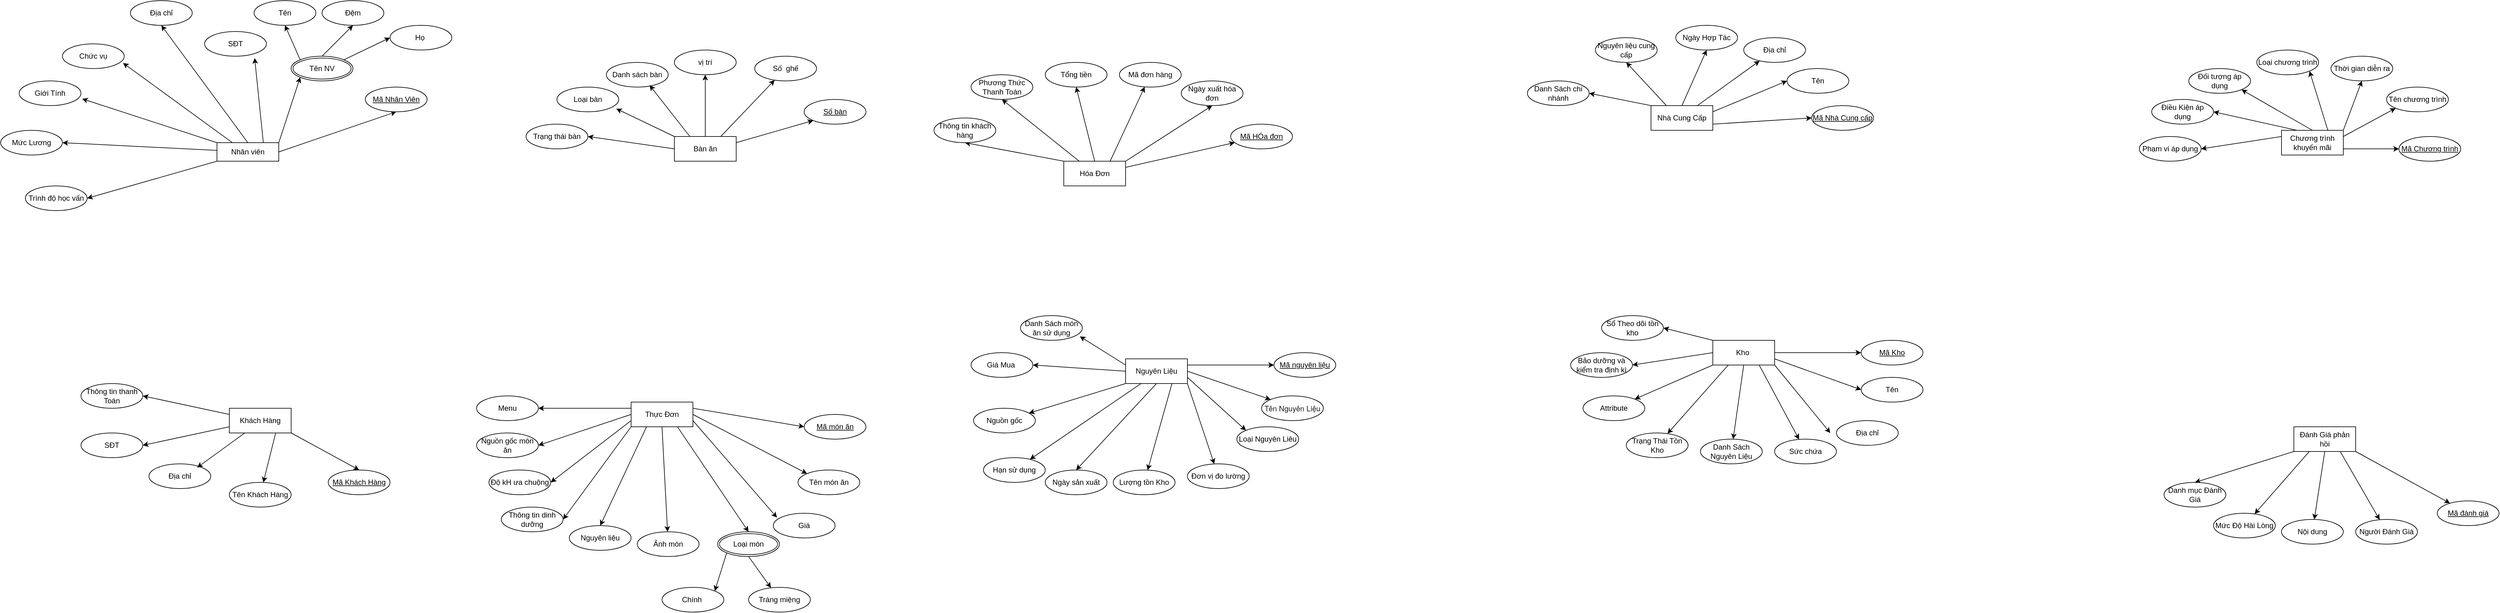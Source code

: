 <mxfile version="23.1.5" type="github">
  <diagram name="Trang-1" id="wwdbrguTM81vBOsYE6Re">
    <mxGraphModel dx="3614" dy="2646" grid="1" gridSize="10" guides="1" tooltips="1" connect="1" arrows="1" fold="1" page="1" pageScale="1" pageWidth="827" pageHeight="1169" math="0" shadow="0">
      <root>
        <mxCell id="0" />
        <mxCell id="1" parent="0" />
        <mxCell id="qrQ_JYE6UQ0V6mZCStfc-15" style="rounded=0;orthogonalLoop=1;jettySize=auto;html=1;exitX=0;exitY=1;exitDx=0;exitDy=0;entryX=1;entryY=0.5;entryDx=0;entryDy=0;" edge="1" parent="1" source="qrQ_JYE6UQ0V6mZCStfc-1" target="qrQ_JYE6UQ0V6mZCStfc-14">
          <mxGeometry relative="1" as="geometry" />
        </mxCell>
        <mxCell id="qrQ_JYE6UQ0V6mZCStfc-16" style="rounded=0;orthogonalLoop=1;jettySize=auto;html=1;entryX=1;entryY=0.5;entryDx=0;entryDy=0;" edge="1" parent="1" source="qrQ_JYE6UQ0V6mZCStfc-1" target="qrQ_JYE6UQ0V6mZCStfc-13">
          <mxGeometry relative="1" as="geometry" />
        </mxCell>
        <mxCell id="qrQ_JYE6UQ0V6mZCStfc-19" style="rounded=0;orthogonalLoop=1;jettySize=auto;html=1;exitX=0.5;exitY=0;exitDx=0;exitDy=0;entryX=0.5;entryY=1;entryDx=0;entryDy=0;" edge="1" parent="1" source="qrQ_JYE6UQ0V6mZCStfc-1" target="qrQ_JYE6UQ0V6mZCStfc-10">
          <mxGeometry relative="1" as="geometry" />
        </mxCell>
        <mxCell id="qrQ_JYE6UQ0V6mZCStfc-22" style="rounded=0;orthogonalLoop=1;jettySize=auto;html=1;exitX=1;exitY=0;exitDx=0;exitDy=0;entryX=0;entryY=1;entryDx=0;entryDy=0;" edge="1" parent="1" source="qrQ_JYE6UQ0V6mZCStfc-1" target="qrQ_JYE6UQ0V6mZCStfc-3">
          <mxGeometry relative="1" as="geometry" />
        </mxCell>
        <mxCell id="qrQ_JYE6UQ0V6mZCStfc-23" style="rounded=0;orthogonalLoop=1;jettySize=auto;html=1;exitX=1;exitY=0.5;exitDx=0;exitDy=0;entryX=0.5;entryY=1;entryDx=0;entryDy=0;" edge="1" parent="1" source="qrQ_JYE6UQ0V6mZCStfc-1" target="qrQ_JYE6UQ0V6mZCStfc-2">
          <mxGeometry relative="1" as="geometry" />
        </mxCell>
        <mxCell id="qrQ_JYE6UQ0V6mZCStfc-1" value="Nhân viên" style="whiteSpace=wrap;html=1;align=center;" vertex="1" parent="1">
          <mxGeometry x="130" y="-190" width="100" height="30" as="geometry" />
        </mxCell>
        <mxCell id="qrQ_JYE6UQ0V6mZCStfc-2" value="Mã Nhân Viên" style="ellipse;whiteSpace=wrap;html=1;align=center;fontStyle=4;" vertex="1" parent="1">
          <mxGeometry x="370" y="-280" width="100" height="40" as="geometry" />
        </mxCell>
        <mxCell id="qrQ_JYE6UQ0V6mZCStfc-24" style="rounded=0;orthogonalLoop=1;jettySize=auto;html=1;exitX=1;exitY=0;exitDx=0;exitDy=0;entryX=0;entryY=0.5;entryDx=0;entryDy=0;" edge="1" parent="1" source="qrQ_JYE6UQ0V6mZCStfc-3" target="qrQ_JYE6UQ0V6mZCStfc-6">
          <mxGeometry relative="1" as="geometry" />
        </mxCell>
        <mxCell id="qrQ_JYE6UQ0V6mZCStfc-25" style="rounded=0;orthogonalLoop=1;jettySize=auto;html=1;exitX=0.5;exitY=0;exitDx=0;exitDy=0;entryX=0.5;entryY=1;entryDx=0;entryDy=0;" edge="1" parent="1" source="qrQ_JYE6UQ0V6mZCStfc-3" target="qrQ_JYE6UQ0V6mZCStfc-7">
          <mxGeometry relative="1" as="geometry" />
        </mxCell>
        <mxCell id="qrQ_JYE6UQ0V6mZCStfc-26" style="rounded=0;orthogonalLoop=1;jettySize=auto;html=1;exitX=0;exitY=0;exitDx=0;exitDy=0;entryX=0.5;entryY=1;entryDx=0;entryDy=0;" edge="1" parent="1" source="qrQ_JYE6UQ0V6mZCStfc-3" target="qrQ_JYE6UQ0V6mZCStfc-8">
          <mxGeometry relative="1" as="geometry" />
        </mxCell>
        <mxCell id="qrQ_JYE6UQ0V6mZCStfc-3" value="Tên NV" style="ellipse;shape=doubleEllipse;margin=3;whiteSpace=wrap;html=1;align=center;" vertex="1" parent="1">
          <mxGeometry x="250" y="-330" width="100" height="40" as="geometry" />
        </mxCell>
        <mxCell id="qrQ_JYE6UQ0V6mZCStfc-6" value="Họ&amp;nbsp;" style="ellipse;whiteSpace=wrap;html=1;align=center;" vertex="1" parent="1">
          <mxGeometry x="410" y="-380" width="100" height="40" as="geometry" />
        </mxCell>
        <mxCell id="qrQ_JYE6UQ0V6mZCStfc-7" value="Đệm" style="ellipse;whiteSpace=wrap;html=1;align=center;" vertex="1" parent="1">
          <mxGeometry x="300" y="-420" width="100" height="40" as="geometry" />
        </mxCell>
        <mxCell id="qrQ_JYE6UQ0V6mZCStfc-8" value="Tên" style="ellipse;whiteSpace=wrap;html=1;align=center;" vertex="1" parent="1">
          <mxGeometry x="190" y="-420" width="100" height="40" as="geometry" />
        </mxCell>
        <mxCell id="qrQ_JYE6UQ0V6mZCStfc-9" value="SĐT" style="ellipse;whiteSpace=wrap;html=1;align=center;" vertex="1" parent="1">
          <mxGeometry x="110" y="-370" width="100" height="40" as="geometry" />
        </mxCell>
        <mxCell id="qrQ_JYE6UQ0V6mZCStfc-10" value="Địa chỉ" style="ellipse;whiteSpace=wrap;html=1;align=center;" vertex="1" parent="1">
          <mxGeometry x="-10" y="-420" width="100" height="40" as="geometry" />
        </mxCell>
        <mxCell id="qrQ_JYE6UQ0V6mZCStfc-11" value="Chức vụ" style="ellipse;whiteSpace=wrap;html=1;align=center;" vertex="1" parent="1">
          <mxGeometry x="-120" y="-350" width="100" height="40" as="geometry" />
        </mxCell>
        <mxCell id="qrQ_JYE6UQ0V6mZCStfc-12" value="Giới Tính" style="ellipse;whiteSpace=wrap;html=1;align=center;" vertex="1" parent="1">
          <mxGeometry x="-190" y="-290" width="100" height="40" as="geometry" />
        </mxCell>
        <mxCell id="qrQ_JYE6UQ0V6mZCStfc-13" value="Mức Lương" style="ellipse;whiteSpace=wrap;html=1;align=center;" vertex="1" parent="1">
          <mxGeometry x="-220" y="-210" width="100" height="40" as="geometry" />
        </mxCell>
        <mxCell id="qrQ_JYE6UQ0V6mZCStfc-14" value="Trình độ học vấn" style="ellipse;whiteSpace=wrap;html=1;align=center;" vertex="1" parent="1">
          <mxGeometry x="-180" y="-120" width="100" height="40" as="geometry" />
        </mxCell>
        <mxCell id="qrQ_JYE6UQ0V6mZCStfc-17" style="rounded=0;orthogonalLoop=1;jettySize=auto;html=1;exitX=0;exitY=0;exitDx=0;exitDy=0;entryX=1.02;entryY=0.725;entryDx=0;entryDy=0;entryPerimeter=0;" edge="1" parent="1" source="qrQ_JYE6UQ0V6mZCStfc-1" target="qrQ_JYE6UQ0V6mZCStfc-12">
          <mxGeometry relative="1" as="geometry" />
        </mxCell>
        <mxCell id="qrQ_JYE6UQ0V6mZCStfc-18" style="rounded=0;orthogonalLoop=1;jettySize=auto;html=1;exitX=0.25;exitY=0;exitDx=0;exitDy=0;entryX=0.98;entryY=0.775;entryDx=0;entryDy=0;entryPerimeter=0;" edge="1" parent="1" source="qrQ_JYE6UQ0V6mZCStfc-1" target="qrQ_JYE6UQ0V6mZCStfc-11">
          <mxGeometry relative="1" as="geometry" />
        </mxCell>
        <mxCell id="qrQ_JYE6UQ0V6mZCStfc-20" style="rounded=0;orthogonalLoop=1;jettySize=auto;html=1;exitX=0.75;exitY=0;exitDx=0;exitDy=0;entryX=0.81;entryY=1.075;entryDx=0;entryDy=0;entryPerimeter=0;" edge="1" parent="1" source="qrQ_JYE6UQ0V6mZCStfc-1" target="qrQ_JYE6UQ0V6mZCStfc-9">
          <mxGeometry relative="1" as="geometry" />
        </mxCell>
        <mxCell id="qrQ_JYE6UQ0V6mZCStfc-34" style="rounded=0;orthogonalLoop=1;jettySize=auto;html=1;exitX=1;exitY=1;exitDx=0;exitDy=0;entryX=0.5;entryY=0;entryDx=0;entryDy=0;" edge="1" parent="1" source="qrQ_JYE6UQ0V6mZCStfc-27" target="qrQ_JYE6UQ0V6mZCStfc-28">
          <mxGeometry relative="1" as="geometry" />
        </mxCell>
        <mxCell id="qrQ_JYE6UQ0V6mZCStfc-35" style="rounded=0;orthogonalLoop=1;jettySize=auto;html=1;exitX=0.75;exitY=1;exitDx=0;exitDy=0;" edge="1" parent="1" source="qrQ_JYE6UQ0V6mZCStfc-27" target="qrQ_JYE6UQ0V6mZCStfc-29">
          <mxGeometry relative="1" as="geometry" />
        </mxCell>
        <mxCell id="qrQ_JYE6UQ0V6mZCStfc-37" style="rounded=0;orthogonalLoop=1;jettySize=auto;html=1;exitX=0;exitY=0.75;exitDx=0;exitDy=0;entryX=1;entryY=0.5;entryDx=0;entryDy=0;" edge="1" parent="1" source="qrQ_JYE6UQ0V6mZCStfc-27" target="qrQ_JYE6UQ0V6mZCStfc-32">
          <mxGeometry relative="1" as="geometry" />
        </mxCell>
        <mxCell id="qrQ_JYE6UQ0V6mZCStfc-38" style="rounded=0;orthogonalLoop=1;jettySize=auto;html=1;exitX=0;exitY=0.25;exitDx=0;exitDy=0;entryX=1;entryY=0.5;entryDx=0;entryDy=0;" edge="1" parent="1" source="qrQ_JYE6UQ0V6mZCStfc-27" target="qrQ_JYE6UQ0V6mZCStfc-33">
          <mxGeometry relative="1" as="geometry" />
        </mxCell>
        <mxCell id="qrQ_JYE6UQ0V6mZCStfc-27" value="Khách Hàng" style="whiteSpace=wrap;html=1;align=center;" vertex="1" parent="1">
          <mxGeometry x="150" y="240" width="100" height="40" as="geometry" />
        </mxCell>
        <mxCell id="qrQ_JYE6UQ0V6mZCStfc-28" value="Mã Khách Hàng" style="ellipse;whiteSpace=wrap;html=1;align=center;fontStyle=4;" vertex="1" parent="1">
          <mxGeometry x="310" y="340" width="100" height="40" as="geometry" />
        </mxCell>
        <mxCell id="qrQ_JYE6UQ0V6mZCStfc-29" value="Tên Khách Hàng" style="ellipse;whiteSpace=wrap;html=1;align=center;" vertex="1" parent="1">
          <mxGeometry x="150" y="360" width="100" height="40" as="geometry" />
        </mxCell>
        <mxCell id="qrQ_JYE6UQ0V6mZCStfc-30" value="Địa chỉ" style="ellipse;whiteSpace=wrap;html=1;align=center;" vertex="1" parent="1">
          <mxGeometry x="20" y="330" width="100" height="40" as="geometry" />
        </mxCell>
        <mxCell id="qrQ_JYE6UQ0V6mZCStfc-32" value="SĐT" style="ellipse;whiteSpace=wrap;html=1;align=center;" vertex="1" parent="1">
          <mxGeometry x="-90" y="280" width="100" height="40" as="geometry" />
        </mxCell>
        <mxCell id="qrQ_JYE6UQ0V6mZCStfc-33" value="Thông tin thanh Toán" style="ellipse;whiteSpace=wrap;html=1;align=center;" vertex="1" parent="1">
          <mxGeometry x="-90" y="200" width="100" height="40" as="geometry" />
        </mxCell>
        <mxCell id="qrQ_JYE6UQ0V6mZCStfc-36" style="rounded=0;orthogonalLoop=1;jettySize=auto;html=1;exitX=0.25;exitY=1;exitDx=0;exitDy=0;entryX=0.78;entryY=0.15;entryDx=0;entryDy=0;entryPerimeter=0;" edge="1" parent="1" source="qrQ_JYE6UQ0V6mZCStfc-27" target="qrQ_JYE6UQ0V6mZCStfc-30">
          <mxGeometry relative="1" as="geometry" />
        </mxCell>
        <mxCell id="qrQ_JYE6UQ0V6mZCStfc-57" style="rounded=0;orthogonalLoop=1;jettySize=auto;html=1;exitX=1;exitY=0.25;exitDx=0;exitDy=0;entryX=0;entryY=0.5;entryDx=0;entryDy=0;" edge="1" parent="1" source="qrQ_JYE6UQ0V6mZCStfc-39" target="qrQ_JYE6UQ0V6mZCStfc-40">
          <mxGeometry relative="1" as="geometry" />
        </mxCell>
        <mxCell id="qrQ_JYE6UQ0V6mZCStfc-58" style="rounded=0;orthogonalLoop=1;jettySize=auto;html=1;exitX=1;exitY=0.5;exitDx=0;exitDy=0;entryX=0;entryY=0;entryDx=0;entryDy=0;" edge="1" parent="1" source="qrQ_JYE6UQ0V6mZCStfc-39" target="qrQ_JYE6UQ0V6mZCStfc-43">
          <mxGeometry relative="1" as="geometry" />
        </mxCell>
        <mxCell id="qrQ_JYE6UQ0V6mZCStfc-60" style="rounded=0;orthogonalLoop=1;jettySize=auto;html=1;exitX=0.75;exitY=1;exitDx=0;exitDy=0;entryX=0.5;entryY=0;entryDx=0;entryDy=0;" edge="1" parent="1" source="qrQ_JYE6UQ0V6mZCStfc-39" target="qrQ_JYE6UQ0V6mZCStfc-45">
          <mxGeometry relative="1" as="geometry" />
        </mxCell>
        <mxCell id="qrQ_JYE6UQ0V6mZCStfc-61" style="rounded=0;orthogonalLoop=1;jettySize=auto;html=1;exitX=0.5;exitY=1;exitDx=0;exitDy=0;" edge="1" parent="1" source="qrQ_JYE6UQ0V6mZCStfc-39" target="qrQ_JYE6UQ0V6mZCStfc-48">
          <mxGeometry relative="1" as="geometry" />
        </mxCell>
        <mxCell id="qrQ_JYE6UQ0V6mZCStfc-62" style="rounded=0;orthogonalLoop=1;jettySize=auto;html=1;exitX=0.25;exitY=1;exitDx=0;exitDy=0;entryX=0.5;entryY=0;entryDx=0;entryDy=0;" edge="1" parent="1" source="qrQ_JYE6UQ0V6mZCStfc-39" target="qrQ_JYE6UQ0V6mZCStfc-49">
          <mxGeometry relative="1" as="geometry" />
        </mxCell>
        <mxCell id="qrQ_JYE6UQ0V6mZCStfc-63" style="rounded=0;orthogonalLoop=1;jettySize=auto;html=1;exitX=0;exitY=1;exitDx=0;exitDy=0;entryX=1;entryY=0.5;entryDx=0;entryDy=0;" edge="1" parent="1" source="qrQ_JYE6UQ0V6mZCStfc-39" target="qrQ_JYE6UQ0V6mZCStfc-50">
          <mxGeometry relative="1" as="geometry" />
        </mxCell>
        <mxCell id="qrQ_JYE6UQ0V6mZCStfc-64" style="rounded=0;orthogonalLoop=1;jettySize=auto;html=1;exitX=0;exitY=0.75;exitDx=0;exitDy=0;entryX=1;entryY=0.5;entryDx=0;entryDy=0;" edge="1" parent="1" source="qrQ_JYE6UQ0V6mZCStfc-39" target="qrQ_JYE6UQ0V6mZCStfc-51">
          <mxGeometry relative="1" as="geometry" />
        </mxCell>
        <mxCell id="qrQ_JYE6UQ0V6mZCStfc-65" style="rounded=0;orthogonalLoop=1;jettySize=auto;html=1;entryX=1;entryY=0.5;entryDx=0;entryDy=0;exitX=0;exitY=0.5;exitDx=0;exitDy=0;" edge="1" parent="1" source="qrQ_JYE6UQ0V6mZCStfc-39" target="qrQ_JYE6UQ0V6mZCStfc-52">
          <mxGeometry relative="1" as="geometry">
            <mxPoint x="700" y="240" as="sourcePoint" />
          </mxGeometry>
        </mxCell>
        <mxCell id="qrQ_JYE6UQ0V6mZCStfc-66" style="rounded=0;orthogonalLoop=1;jettySize=auto;html=1;exitX=0;exitY=0.25;exitDx=0;exitDy=0;entryX=1;entryY=0.5;entryDx=0;entryDy=0;" edge="1" parent="1" source="qrQ_JYE6UQ0V6mZCStfc-39" target="qrQ_JYE6UQ0V6mZCStfc-53">
          <mxGeometry relative="1" as="geometry" />
        </mxCell>
        <mxCell id="qrQ_JYE6UQ0V6mZCStfc-39" value="Thực Đơn" style="whiteSpace=wrap;html=1;align=center;" vertex="1" parent="1">
          <mxGeometry x="800" y="230" width="100" height="40" as="geometry" />
        </mxCell>
        <mxCell id="qrQ_JYE6UQ0V6mZCStfc-40" value="Mã món ăn" style="ellipse;whiteSpace=wrap;html=1;align=center;fontStyle=4;" vertex="1" parent="1">
          <mxGeometry x="1080" y="250" width="100" height="40" as="geometry" />
        </mxCell>
        <mxCell id="qrQ_JYE6UQ0V6mZCStfc-42" value="Giá" style="ellipse;whiteSpace=wrap;html=1;align=center;" vertex="1" parent="1">
          <mxGeometry x="1030" y="410" width="100" height="40" as="geometry" />
        </mxCell>
        <mxCell id="qrQ_JYE6UQ0V6mZCStfc-43" value="Tên món ăn" style="ellipse;whiteSpace=wrap;html=1;align=center;" vertex="1" parent="1">
          <mxGeometry x="1070" y="340" width="100" height="40" as="geometry" />
        </mxCell>
        <mxCell id="qrQ_JYE6UQ0V6mZCStfc-54" style="rounded=0;orthogonalLoop=1;jettySize=auto;html=1;exitX=0.5;exitY=1;exitDx=0;exitDy=0;" edge="1" parent="1" source="qrQ_JYE6UQ0V6mZCStfc-45" target="qrQ_JYE6UQ0V6mZCStfc-47">
          <mxGeometry relative="1" as="geometry" />
        </mxCell>
        <mxCell id="qrQ_JYE6UQ0V6mZCStfc-55" style="rounded=0;orthogonalLoop=1;jettySize=auto;html=1;exitX=0;exitY=1;exitDx=0;exitDy=0;entryX=1;entryY=0;entryDx=0;entryDy=0;" edge="1" parent="1" source="qrQ_JYE6UQ0V6mZCStfc-45" target="qrQ_JYE6UQ0V6mZCStfc-46">
          <mxGeometry relative="1" as="geometry" />
        </mxCell>
        <mxCell id="qrQ_JYE6UQ0V6mZCStfc-45" value="Loại món" style="ellipse;shape=doubleEllipse;margin=3;whiteSpace=wrap;html=1;align=center;" vertex="1" parent="1">
          <mxGeometry x="940" y="440" width="100" height="40" as="geometry" />
        </mxCell>
        <mxCell id="qrQ_JYE6UQ0V6mZCStfc-46" value="Chính&amp;nbsp;" style="ellipse;whiteSpace=wrap;html=1;align=center;" vertex="1" parent="1">
          <mxGeometry x="850" y="530" width="100" height="40" as="geometry" />
        </mxCell>
        <mxCell id="qrQ_JYE6UQ0V6mZCStfc-47" value="Tráng miệng" style="ellipse;whiteSpace=wrap;html=1;align=center;" vertex="1" parent="1">
          <mxGeometry x="990" y="530" width="100" height="40" as="geometry" />
        </mxCell>
        <mxCell id="qrQ_JYE6UQ0V6mZCStfc-48" value="Ảnh món" style="ellipse;whiteSpace=wrap;html=1;align=center;" vertex="1" parent="1">
          <mxGeometry x="810" y="440" width="100" height="40" as="geometry" />
        </mxCell>
        <mxCell id="qrQ_JYE6UQ0V6mZCStfc-49" value="Nguyên liệu" style="ellipse;whiteSpace=wrap;html=1;align=center;" vertex="1" parent="1">
          <mxGeometry x="700" y="430" width="100" height="40" as="geometry" />
        </mxCell>
        <mxCell id="qrQ_JYE6UQ0V6mZCStfc-50" value="Thông tin dinh dưỡng" style="ellipse;whiteSpace=wrap;html=1;align=center;" vertex="1" parent="1">
          <mxGeometry x="590" y="400" width="100" height="40" as="geometry" />
        </mxCell>
        <mxCell id="qrQ_JYE6UQ0V6mZCStfc-51" value="Độ kH ưa chuộng" style="ellipse;whiteSpace=wrap;html=1;align=center;" vertex="1" parent="1">
          <mxGeometry x="570" y="340" width="100" height="40" as="geometry" />
        </mxCell>
        <mxCell id="qrQ_JYE6UQ0V6mZCStfc-52" value="Nguồn gốc món ăn" style="ellipse;whiteSpace=wrap;html=1;align=center;" vertex="1" parent="1">
          <mxGeometry x="550" y="280" width="100" height="40" as="geometry" />
        </mxCell>
        <mxCell id="qrQ_JYE6UQ0V6mZCStfc-53" value="Menu" style="ellipse;whiteSpace=wrap;html=1;align=center;" vertex="1" parent="1">
          <mxGeometry x="550" y="220" width="100" height="40" as="geometry" />
        </mxCell>
        <mxCell id="qrQ_JYE6UQ0V6mZCStfc-59" style="rounded=0;orthogonalLoop=1;jettySize=auto;html=1;entryX=0.06;entryY=0.175;entryDx=0;entryDy=0;entryPerimeter=0;" edge="1" parent="1" target="qrQ_JYE6UQ0V6mZCStfc-42">
          <mxGeometry relative="1" as="geometry">
            <mxPoint x="900" y="260" as="sourcePoint" />
          </mxGeometry>
        </mxCell>
        <mxCell id="qrQ_JYE6UQ0V6mZCStfc-74" style="rounded=0;orthogonalLoop=1;jettySize=auto;html=1;exitX=1;exitY=0.25;exitDx=0;exitDy=0;entryX=0;entryY=1;entryDx=0;entryDy=0;" edge="1" parent="1" source="qrQ_JYE6UQ0V6mZCStfc-67" target="qrQ_JYE6UQ0V6mZCStfc-68">
          <mxGeometry relative="1" as="geometry" />
        </mxCell>
        <mxCell id="qrQ_JYE6UQ0V6mZCStfc-75" style="rounded=0;orthogonalLoop=1;jettySize=auto;html=1;exitX=0.75;exitY=0;exitDx=0;exitDy=0;" edge="1" parent="1" source="qrQ_JYE6UQ0V6mZCStfc-67" target="qrQ_JYE6UQ0V6mZCStfc-69">
          <mxGeometry relative="1" as="geometry" />
        </mxCell>
        <mxCell id="qrQ_JYE6UQ0V6mZCStfc-76" style="rounded=0;orthogonalLoop=1;jettySize=auto;html=1;exitX=0.5;exitY=0;exitDx=0;exitDy=0;entryX=0.5;entryY=1;entryDx=0;entryDy=0;" edge="1" parent="1" source="qrQ_JYE6UQ0V6mZCStfc-67" target="qrQ_JYE6UQ0V6mZCStfc-70">
          <mxGeometry relative="1" as="geometry" />
        </mxCell>
        <mxCell id="qrQ_JYE6UQ0V6mZCStfc-79" style="rounded=0;orthogonalLoop=1;jettySize=auto;html=1;exitX=0;exitY=0.5;exitDx=0;exitDy=0;entryX=1;entryY=0.5;entryDx=0;entryDy=0;" edge="1" parent="1" source="qrQ_JYE6UQ0V6mZCStfc-67" target="qrQ_JYE6UQ0V6mZCStfc-73">
          <mxGeometry relative="1" as="geometry" />
        </mxCell>
        <mxCell id="qrQ_JYE6UQ0V6mZCStfc-67" value="Bàn ăn" style="whiteSpace=wrap;html=1;align=center;" vertex="1" parent="1">
          <mxGeometry x="870" y="-200" width="100" height="40" as="geometry" />
        </mxCell>
        <mxCell id="qrQ_JYE6UQ0V6mZCStfc-68" value="Số bàn" style="ellipse;whiteSpace=wrap;html=1;align=center;fontStyle=4;" vertex="1" parent="1">
          <mxGeometry x="1080" y="-260" width="100" height="40" as="geometry" />
        </mxCell>
        <mxCell id="qrQ_JYE6UQ0V6mZCStfc-69" value="Số&amp;nbsp; ghế" style="ellipse;whiteSpace=wrap;html=1;align=center;" vertex="1" parent="1">
          <mxGeometry x="1000" y="-330" width="100" height="40" as="geometry" />
        </mxCell>
        <mxCell id="qrQ_JYE6UQ0V6mZCStfc-70" value="vị trí" style="ellipse;whiteSpace=wrap;html=1;align=center;" vertex="1" parent="1">
          <mxGeometry x="870" y="-340" width="100" height="40" as="geometry" />
        </mxCell>
        <mxCell id="qrQ_JYE6UQ0V6mZCStfc-71" value="Danh sách bàn" style="ellipse;whiteSpace=wrap;html=1;align=center;" vertex="1" parent="1">
          <mxGeometry x="760" y="-320" width="100" height="40" as="geometry" />
        </mxCell>
        <mxCell id="qrQ_JYE6UQ0V6mZCStfc-72" value="Loại bàn" style="ellipse;whiteSpace=wrap;html=1;align=center;" vertex="1" parent="1">
          <mxGeometry x="680" y="-280" width="100" height="40" as="geometry" />
        </mxCell>
        <mxCell id="qrQ_JYE6UQ0V6mZCStfc-73" value="Trạng thái bàn" style="ellipse;whiteSpace=wrap;html=1;align=center;" vertex="1" parent="1">
          <mxGeometry x="630" y="-220" width="100" height="40" as="geometry" />
        </mxCell>
        <mxCell id="qrQ_JYE6UQ0V6mZCStfc-77" style="rounded=0;orthogonalLoop=1;jettySize=auto;html=1;exitX=0.25;exitY=0;exitDx=0;exitDy=0;entryX=0.7;entryY=0.925;entryDx=0;entryDy=0;entryPerimeter=0;" edge="1" parent="1" source="qrQ_JYE6UQ0V6mZCStfc-67" target="qrQ_JYE6UQ0V6mZCStfc-71">
          <mxGeometry relative="1" as="geometry" />
        </mxCell>
        <mxCell id="qrQ_JYE6UQ0V6mZCStfc-78" style="rounded=0;orthogonalLoop=1;jettySize=auto;html=1;exitX=0;exitY=0;exitDx=0;exitDy=0;entryX=0.96;entryY=0.875;entryDx=0;entryDy=0;entryPerimeter=0;" edge="1" parent="1" source="qrQ_JYE6UQ0V6mZCStfc-67" target="qrQ_JYE6UQ0V6mZCStfc-72">
          <mxGeometry relative="1" as="geometry" />
        </mxCell>
        <mxCell id="qrQ_JYE6UQ0V6mZCStfc-87" style="rounded=0;orthogonalLoop=1;jettySize=auto;html=1;exitX=1;exitY=0.25;exitDx=0;exitDy=0;" edge="1" parent="1" source="qrQ_JYE6UQ0V6mZCStfc-80" target="qrQ_JYE6UQ0V6mZCStfc-81">
          <mxGeometry relative="1" as="geometry" />
        </mxCell>
        <mxCell id="qrQ_JYE6UQ0V6mZCStfc-88" style="rounded=0;orthogonalLoop=1;jettySize=auto;html=1;exitX=1;exitY=0;exitDx=0;exitDy=0;entryX=0.5;entryY=1;entryDx=0;entryDy=0;" edge="1" parent="1" source="qrQ_JYE6UQ0V6mZCStfc-80" target="qrQ_JYE6UQ0V6mZCStfc-82">
          <mxGeometry relative="1" as="geometry" />
        </mxCell>
        <mxCell id="qrQ_JYE6UQ0V6mZCStfc-89" style="rounded=0;orthogonalLoop=1;jettySize=auto;html=1;exitX=0.75;exitY=0;exitDx=0;exitDy=0;" edge="1" parent="1" source="qrQ_JYE6UQ0V6mZCStfc-80" target="qrQ_JYE6UQ0V6mZCStfc-83">
          <mxGeometry relative="1" as="geometry" />
        </mxCell>
        <mxCell id="qrQ_JYE6UQ0V6mZCStfc-90" style="rounded=0;orthogonalLoop=1;jettySize=auto;html=1;exitX=0.5;exitY=0;exitDx=0;exitDy=0;entryX=0.5;entryY=1;entryDx=0;entryDy=0;" edge="1" parent="1" source="qrQ_JYE6UQ0V6mZCStfc-80" target="qrQ_JYE6UQ0V6mZCStfc-84">
          <mxGeometry relative="1" as="geometry" />
        </mxCell>
        <mxCell id="qrQ_JYE6UQ0V6mZCStfc-91" style="rounded=0;orthogonalLoop=1;jettySize=auto;html=1;exitX=0.25;exitY=0;exitDx=0;exitDy=0;entryX=0.5;entryY=1;entryDx=0;entryDy=0;" edge="1" parent="1" source="qrQ_JYE6UQ0V6mZCStfc-80" target="qrQ_JYE6UQ0V6mZCStfc-85">
          <mxGeometry relative="1" as="geometry" />
        </mxCell>
        <mxCell id="qrQ_JYE6UQ0V6mZCStfc-92" style="rounded=0;orthogonalLoop=1;jettySize=auto;html=1;exitX=0;exitY=0;exitDx=0;exitDy=0;entryX=0.5;entryY=1;entryDx=0;entryDy=0;" edge="1" parent="1" source="qrQ_JYE6UQ0V6mZCStfc-80" target="qrQ_JYE6UQ0V6mZCStfc-86">
          <mxGeometry relative="1" as="geometry" />
        </mxCell>
        <mxCell id="qrQ_JYE6UQ0V6mZCStfc-80" value="Hóa Đơn" style="whiteSpace=wrap;html=1;align=center;" vertex="1" parent="1">
          <mxGeometry x="1500" y="-160" width="100" height="40" as="geometry" />
        </mxCell>
        <mxCell id="qrQ_JYE6UQ0V6mZCStfc-81" value="Mã HÓa đơn" style="ellipse;whiteSpace=wrap;html=1;align=center;fontStyle=4;" vertex="1" parent="1">
          <mxGeometry x="1770" y="-220" width="100" height="40" as="geometry" />
        </mxCell>
        <mxCell id="qrQ_JYE6UQ0V6mZCStfc-82" value="Ngày xuất hóa đơn" style="ellipse;whiteSpace=wrap;html=1;align=center;" vertex="1" parent="1">
          <mxGeometry x="1690" y="-290" width="100" height="40" as="geometry" />
        </mxCell>
        <mxCell id="qrQ_JYE6UQ0V6mZCStfc-83" value="Mã đơn hàng" style="ellipse;whiteSpace=wrap;html=1;align=center;" vertex="1" parent="1">
          <mxGeometry x="1590" y="-320" width="100" height="40" as="geometry" />
        </mxCell>
        <mxCell id="qrQ_JYE6UQ0V6mZCStfc-84" value="Tổng tiền" style="ellipse;whiteSpace=wrap;html=1;align=center;" vertex="1" parent="1">
          <mxGeometry x="1470" y="-320" width="100" height="40" as="geometry" />
        </mxCell>
        <mxCell id="qrQ_JYE6UQ0V6mZCStfc-85" value="Phương Thức Thanh Toán" style="ellipse;whiteSpace=wrap;html=1;align=center;" vertex="1" parent="1">
          <mxGeometry x="1350" y="-300" width="100" height="40" as="geometry" />
        </mxCell>
        <mxCell id="qrQ_JYE6UQ0V6mZCStfc-86" value="Thông tin khách hàng" style="ellipse;whiteSpace=wrap;html=1;align=center;" vertex="1" parent="1">
          <mxGeometry x="1290" y="-230" width="100" height="40" as="geometry" />
        </mxCell>
        <mxCell id="qrQ_JYE6UQ0V6mZCStfc-163" style="rounded=0;orthogonalLoop=1;jettySize=auto;html=1;exitX=1;exitY=0.25;exitDx=0;exitDy=0;entryX=0;entryY=0.5;entryDx=0;entryDy=0;" edge="1" parent="1" source="qrQ_JYE6UQ0V6mZCStfc-93" target="qrQ_JYE6UQ0V6mZCStfc-94">
          <mxGeometry relative="1" as="geometry" />
        </mxCell>
        <mxCell id="qrQ_JYE6UQ0V6mZCStfc-164" style="rounded=0;orthogonalLoop=1;jettySize=auto;html=1;exitX=1;exitY=0.5;exitDx=0;exitDy=0;entryX=0;entryY=0;entryDx=0;entryDy=0;" edge="1" parent="1" source="qrQ_JYE6UQ0V6mZCStfc-93" target="qrQ_JYE6UQ0V6mZCStfc-95">
          <mxGeometry relative="1" as="geometry" />
        </mxCell>
        <mxCell id="qrQ_JYE6UQ0V6mZCStfc-165" style="rounded=0;orthogonalLoop=1;jettySize=auto;html=1;exitX=1;exitY=0.75;exitDx=0;exitDy=0;entryX=0;entryY=0;entryDx=0;entryDy=0;" edge="1" parent="1" source="qrQ_JYE6UQ0V6mZCStfc-93" target="qrQ_JYE6UQ0V6mZCStfc-96">
          <mxGeometry relative="1" as="geometry" />
        </mxCell>
        <mxCell id="qrQ_JYE6UQ0V6mZCStfc-166" style="rounded=0;orthogonalLoop=1;jettySize=auto;html=1;exitX=1;exitY=1;exitDx=0;exitDy=0;" edge="1" parent="1" source="qrQ_JYE6UQ0V6mZCStfc-93" target="qrQ_JYE6UQ0V6mZCStfc-97">
          <mxGeometry relative="1" as="geometry" />
        </mxCell>
        <mxCell id="qrQ_JYE6UQ0V6mZCStfc-167" style="rounded=0;orthogonalLoop=1;jettySize=auto;html=1;exitX=0.75;exitY=1;exitDx=0;exitDy=0;" edge="1" parent="1" source="qrQ_JYE6UQ0V6mZCStfc-93" target="qrQ_JYE6UQ0V6mZCStfc-98">
          <mxGeometry relative="1" as="geometry" />
        </mxCell>
        <mxCell id="qrQ_JYE6UQ0V6mZCStfc-168" style="rounded=0;orthogonalLoop=1;jettySize=auto;html=1;exitX=0.5;exitY=1;exitDx=0;exitDy=0;entryX=0.5;entryY=0;entryDx=0;entryDy=0;" edge="1" parent="1" source="qrQ_JYE6UQ0V6mZCStfc-93" target="qrQ_JYE6UQ0V6mZCStfc-99">
          <mxGeometry relative="1" as="geometry" />
        </mxCell>
        <mxCell id="qrQ_JYE6UQ0V6mZCStfc-169" style="rounded=0;orthogonalLoop=1;jettySize=auto;html=1;exitX=0.25;exitY=1;exitDx=0;exitDy=0;" edge="1" parent="1" source="qrQ_JYE6UQ0V6mZCStfc-93" target="qrQ_JYE6UQ0V6mZCStfc-100">
          <mxGeometry relative="1" as="geometry" />
        </mxCell>
        <mxCell id="qrQ_JYE6UQ0V6mZCStfc-170" style="rounded=0;orthogonalLoop=1;jettySize=auto;html=1;exitX=0;exitY=1;exitDx=0;exitDy=0;" edge="1" parent="1" source="qrQ_JYE6UQ0V6mZCStfc-93" target="qrQ_JYE6UQ0V6mZCStfc-101">
          <mxGeometry relative="1" as="geometry" />
        </mxCell>
        <mxCell id="qrQ_JYE6UQ0V6mZCStfc-171" style="rounded=0;orthogonalLoop=1;jettySize=auto;html=1;exitX=0;exitY=0.5;exitDx=0;exitDy=0;entryX=1;entryY=0.5;entryDx=0;entryDy=0;" edge="1" parent="1" source="qrQ_JYE6UQ0V6mZCStfc-93" target="qrQ_JYE6UQ0V6mZCStfc-102">
          <mxGeometry relative="1" as="geometry" />
        </mxCell>
        <mxCell id="qrQ_JYE6UQ0V6mZCStfc-93" value="Nguyên Liệu" style="whiteSpace=wrap;html=1;align=center;" vertex="1" parent="1">
          <mxGeometry x="1600" y="160" width="100" height="40" as="geometry" />
        </mxCell>
        <mxCell id="qrQ_JYE6UQ0V6mZCStfc-94" value="Mã nguyên liệu" style="ellipse;whiteSpace=wrap;html=1;align=center;fontStyle=4;" vertex="1" parent="1">
          <mxGeometry x="1840" y="150" width="100" height="40" as="geometry" />
        </mxCell>
        <mxCell id="qrQ_JYE6UQ0V6mZCStfc-95" value="&lt;div style=&quot;text-align: left;&quot;&gt;&lt;font style=&quot;font-size: 12px;&quot; face=&quot;Google Sans, Helvetica Neue, sans-serif&quot; color=&quot;#1f1f1f&quot;&gt;Tên Nguyên Liệu&lt;/font&gt;&lt;/div&gt;" style="ellipse;whiteSpace=wrap;html=1;align=center;" vertex="1" parent="1">
          <mxGeometry x="1820" y="220" width="100" height="40" as="geometry" />
        </mxCell>
        <mxCell id="qrQ_JYE6UQ0V6mZCStfc-96" value="Loại Nguyên Liêu" style="ellipse;whiteSpace=wrap;html=1;align=center;" vertex="1" parent="1">
          <mxGeometry x="1780" y="270" width="100" height="40" as="geometry" />
        </mxCell>
        <mxCell id="qrQ_JYE6UQ0V6mZCStfc-97" value="Đơn vị đo lường" style="ellipse;whiteSpace=wrap;html=1;align=center;" vertex="1" parent="1">
          <mxGeometry x="1700" y="330" width="100" height="40" as="geometry" />
        </mxCell>
        <mxCell id="qrQ_JYE6UQ0V6mZCStfc-98" value="Lượng tồn Kho" style="ellipse;whiteSpace=wrap;html=1;align=center;" vertex="1" parent="1">
          <mxGeometry x="1580" y="340" width="100" height="40" as="geometry" />
        </mxCell>
        <mxCell id="qrQ_JYE6UQ0V6mZCStfc-99" value="Ngày sản xuất" style="ellipse;whiteSpace=wrap;html=1;align=center;" vertex="1" parent="1">
          <mxGeometry x="1470" y="340" width="100" height="40" as="geometry" />
        </mxCell>
        <mxCell id="qrQ_JYE6UQ0V6mZCStfc-100" value="Hạn sử dụng" style="ellipse;whiteSpace=wrap;html=1;align=center;" vertex="1" parent="1">
          <mxGeometry x="1370" y="320" width="100" height="40" as="geometry" />
        </mxCell>
        <mxCell id="qrQ_JYE6UQ0V6mZCStfc-101" value="Nguồn gốc" style="ellipse;whiteSpace=wrap;html=1;align=center;" vertex="1" parent="1">
          <mxGeometry x="1354" y="240" width="100" height="40" as="geometry" />
        </mxCell>
        <mxCell id="qrQ_JYE6UQ0V6mZCStfc-102" value="Giá Mua&amp;nbsp;" style="ellipse;whiteSpace=wrap;html=1;align=center;" vertex="1" parent="1">
          <mxGeometry x="1350" y="150" width="100" height="40" as="geometry" />
        </mxCell>
        <mxCell id="qrQ_JYE6UQ0V6mZCStfc-103" value="Danh Sách món ăn sử dụng" style="ellipse;whiteSpace=wrap;html=1;align=center;" vertex="1" parent="1">
          <mxGeometry x="1430" y="90" width="100" height="40" as="geometry" />
        </mxCell>
        <mxCell id="qrQ_JYE6UQ0V6mZCStfc-148" style="rounded=0;orthogonalLoop=1;jettySize=auto;html=1;exitX=1;exitY=0.75;exitDx=0;exitDy=0;entryX=0;entryY=0.5;entryDx=0;entryDy=0;" edge="1" parent="1" source="qrQ_JYE6UQ0V6mZCStfc-104" target="qrQ_JYE6UQ0V6mZCStfc-105">
          <mxGeometry relative="1" as="geometry" />
        </mxCell>
        <mxCell id="qrQ_JYE6UQ0V6mZCStfc-149" style="rounded=0;orthogonalLoop=1;jettySize=auto;html=1;exitX=1;exitY=0.25;exitDx=0;exitDy=0;entryX=0;entryY=0.5;entryDx=0;entryDy=0;" edge="1" parent="1" source="qrQ_JYE6UQ0V6mZCStfc-104" target="qrQ_JYE6UQ0V6mZCStfc-106">
          <mxGeometry relative="1" as="geometry" />
        </mxCell>
        <mxCell id="qrQ_JYE6UQ0V6mZCStfc-150" style="rounded=0;orthogonalLoop=1;jettySize=auto;html=1;exitX=0.75;exitY=0;exitDx=0;exitDy=0;" edge="1" parent="1" source="qrQ_JYE6UQ0V6mZCStfc-104" target="qrQ_JYE6UQ0V6mZCStfc-108">
          <mxGeometry relative="1" as="geometry" />
        </mxCell>
        <mxCell id="qrQ_JYE6UQ0V6mZCStfc-151" style="rounded=0;orthogonalLoop=1;jettySize=auto;html=1;exitX=0.5;exitY=0;exitDx=0;exitDy=0;entryX=0.5;entryY=1;entryDx=0;entryDy=0;" edge="1" parent="1" source="qrQ_JYE6UQ0V6mZCStfc-104" target="qrQ_JYE6UQ0V6mZCStfc-107">
          <mxGeometry relative="1" as="geometry" />
        </mxCell>
        <mxCell id="qrQ_JYE6UQ0V6mZCStfc-152" style="rounded=0;orthogonalLoop=1;jettySize=auto;html=1;exitX=0.25;exitY=0;exitDx=0;exitDy=0;entryX=0.5;entryY=1;entryDx=0;entryDy=0;" edge="1" parent="1" source="qrQ_JYE6UQ0V6mZCStfc-104" target="qrQ_JYE6UQ0V6mZCStfc-109">
          <mxGeometry relative="1" as="geometry" />
        </mxCell>
        <mxCell id="qrQ_JYE6UQ0V6mZCStfc-153" style="rounded=0;orthogonalLoop=1;jettySize=auto;html=1;exitX=0;exitY=0;exitDx=0;exitDy=0;entryX=1;entryY=0.5;entryDx=0;entryDy=0;" edge="1" parent="1" source="qrQ_JYE6UQ0V6mZCStfc-104" target="qrQ_JYE6UQ0V6mZCStfc-110">
          <mxGeometry relative="1" as="geometry" />
        </mxCell>
        <mxCell id="qrQ_JYE6UQ0V6mZCStfc-104" value="Nhà Cung Cấp" style="whiteSpace=wrap;html=1;align=center;" vertex="1" parent="1">
          <mxGeometry x="2450" y="-250" width="100" height="40" as="geometry" />
        </mxCell>
        <mxCell id="qrQ_JYE6UQ0V6mZCStfc-105" value="Mã Nhà Cung cấp" style="ellipse;whiteSpace=wrap;html=1;align=center;fontStyle=4;" vertex="1" parent="1">
          <mxGeometry x="2710" y="-250" width="100" height="40" as="geometry" />
        </mxCell>
        <mxCell id="qrQ_JYE6UQ0V6mZCStfc-106" value="Tên" style="ellipse;whiteSpace=wrap;html=1;align=center;" vertex="1" parent="1">
          <mxGeometry x="2670" y="-310" width="100" height="40" as="geometry" />
        </mxCell>
        <mxCell id="qrQ_JYE6UQ0V6mZCStfc-107" value="Ngày Hợp Tác" style="ellipse;whiteSpace=wrap;html=1;align=center;" vertex="1" parent="1">
          <mxGeometry x="2490" y="-380" width="100" height="40" as="geometry" />
        </mxCell>
        <mxCell id="qrQ_JYE6UQ0V6mZCStfc-108" value="Địa chỉ" style="ellipse;whiteSpace=wrap;html=1;align=center;" vertex="1" parent="1">
          <mxGeometry x="2600" y="-360" width="100" height="40" as="geometry" />
        </mxCell>
        <mxCell id="qrQ_JYE6UQ0V6mZCStfc-109" value="Nguyên liệu cung cấp" style="ellipse;whiteSpace=wrap;html=1;align=center;" vertex="1" parent="1">
          <mxGeometry x="2360" y="-360" width="100" height="40" as="geometry" />
        </mxCell>
        <mxCell id="qrQ_JYE6UQ0V6mZCStfc-110" value="Danh Sách chi nhánh" style="ellipse;whiteSpace=wrap;html=1;align=center;" vertex="1" parent="1">
          <mxGeometry x="2250" y="-290" width="100" height="40" as="geometry" />
        </mxCell>
        <mxCell id="qrQ_JYE6UQ0V6mZCStfc-154" style="rounded=0;orthogonalLoop=1;jettySize=auto;html=1;exitX=1;exitY=0.5;exitDx=0;exitDy=0;entryX=0;entryY=0.5;entryDx=0;entryDy=0;" edge="1" parent="1" source="qrQ_JYE6UQ0V6mZCStfc-111" target="qrQ_JYE6UQ0V6mZCStfc-112">
          <mxGeometry relative="1" as="geometry" />
        </mxCell>
        <mxCell id="qrQ_JYE6UQ0V6mZCStfc-155" style="rounded=0;orthogonalLoop=1;jettySize=auto;html=1;exitX=1;exitY=0.75;exitDx=0;exitDy=0;entryX=0;entryY=0.5;entryDx=0;entryDy=0;" edge="1" parent="1" source="qrQ_JYE6UQ0V6mZCStfc-111" target="qrQ_JYE6UQ0V6mZCStfc-113">
          <mxGeometry relative="1" as="geometry" />
        </mxCell>
        <mxCell id="qrQ_JYE6UQ0V6mZCStfc-156" style="rounded=0;orthogonalLoop=1;jettySize=auto;html=1;exitX=1;exitY=1;exitDx=0;exitDy=0;" edge="1" parent="1" source="qrQ_JYE6UQ0V6mZCStfc-111">
          <mxGeometry relative="1" as="geometry">
            <mxPoint x="2740" y="280" as="targetPoint" />
          </mxGeometry>
        </mxCell>
        <mxCell id="qrQ_JYE6UQ0V6mZCStfc-157" style="rounded=0;orthogonalLoop=1;jettySize=auto;html=1;exitX=0.75;exitY=1;exitDx=0;exitDy=0;" edge="1" parent="1" source="qrQ_JYE6UQ0V6mZCStfc-111" target="qrQ_JYE6UQ0V6mZCStfc-115">
          <mxGeometry relative="1" as="geometry" />
        </mxCell>
        <mxCell id="qrQ_JYE6UQ0V6mZCStfc-158" style="rounded=0;orthogonalLoop=1;jettySize=auto;html=1;exitX=0.5;exitY=1;exitDx=0;exitDy=0;" edge="1" parent="1" source="qrQ_JYE6UQ0V6mZCStfc-111" target="qrQ_JYE6UQ0V6mZCStfc-116">
          <mxGeometry relative="1" as="geometry" />
        </mxCell>
        <mxCell id="qrQ_JYE6UQ0V6mZCStfc-159" style="rounded=0;orthogonalLoop=1;jettySize=auto;html=1;exitX=0.25;exitY=1;exitDx=0;exitDy=0;" edge="1" parent="1" source="qrQ_JYE6UQ0V6mZCStfc-111" target="qrQ_JYE6UQ0V6mZCStfc-117">
          <mxGeometry relative="1" as="geometry" />
        </mxCell>
        <mxCell id="qrQ_JYE6UQ0V6mZCStfc-160" style="rounded=0;orthogonalLoop=1;jettySize=auto;html=1;exitX=0;exitY=1;exitDx=0;exitDy=0;" edge="1" parent="1" source="qrQ_JYE6UQ0V6mZCStfc-111" target="qrQ_JYE6UQ0V6mZCStfc-118">
          <mxGeometry relative="1" as="geometry" />
        </mxCell>
        <mxCell id="qrQ_JYE6UQ0V6mZCStfc-161" style="rounded=0;orthogonalLoop=1;jettySize=auto;html=1;exitX=0;exitY=0.5;exitDx=0;exitDy=0;entryX=1;entryY=0.5;entryDx=0;entryDy=0;" edge="1" parent="1" source="qrQ_JYE6UQ0V6mZCStfc-111" target="qrQ_JYE6UQ0V6mZCStfc-119">
          <mxGeometry relative="1" as="geometry" />
        </mxCell>
        <mxCell id="qrQ_JYE6UQ0V6mZCStfc-162" style="rounded=0;orthogonalLoop=1;jettySize=auto;html=1;exitX=0;exitY=0;exitDx=0;exitDy=0;entryX=1;entryY=0.5;entryDx=0;entryDy=0;" edge="1" parent="1" source="qrQ_JYE6UQ0V6mZCStfc-111" target="qrQ_JYE6UQ0V6mZCStfc-120">
          <mxGeometry relative="1" as="geometry" />
        </mxCell>
        <mxCell id="qrQ_JYE6UQ0V6mZCStfc-111" value="Kho&amp;nbsp;" style="whiteSpace=wrap;html=1;align=center;" vertex="1" parent="1">
          <mxGeometry x="2550" y="130" width="100" height="40" as="geometry" />
        </mxCell>
        <mxCell id="qrQ_JYE6UQ0V6mZCStfc-112" value="Mã Kho" style="ellipse;whiteSpace=wrap;html=1;align=center;fontStyle=4;" vertex="1" parent="1">
          <mxGeometry x="2790" y="130" width="100" height="40" as="geometry" />
        </mxCell>
        <mxCell id="qrQ_JYE6UQ0V6mZCStfc-113" value="Tên" style="ellipse;whiteSpace=wrap;html=1;align=center;" vertex="1" parent="1">
          <mxGeometry x="2790" y="190" width="100" height="40" as="geometry" />
        </mxCell>
        <mxCell id="qrQ_JYE6UQ0V6mZCStfc-114" value="Địa chỉ" style="ellipse;whiteSpace=wrap;html=1;align=center;" vertex="1" parent="1">
          <mxGeometry x="2750" y="260" width="100" height="40" as="geometry" />
        </mxCell>
        <mxCell id="qrQ_JYE6UQ0V6mZCStfc-115" value="Sức chứa" style="ellipse;whiteSpace=wrap;html=1;align=center;" vertex="1" parent="1">
          <mxGeometry x="2650" y="290" width="100" height="40" as="geometry" />
        </mxCell>
        <mxCell id="qrQ_JYE6UQ0V6mZCStfc-116" value="Danh Sách Nguyên Liệu" style="ellipse;whiteSpace=wrap;html=1;align=center;" vertex="1" parent="1">
          <mxGeometry x="2530" y="290" width="100" height="40" as="geometry" />
        </mxCell>
        <mxCell id="qrQ_JYE6UQ0V6mZCStfc-117" value="Trạng Thái Tồn Kho" style="ellipse;whiteSpace=wrap;html=1;align=center;" vertex="1" parent="1">
          <mxGeometry x="2410" y="280" width="100" height="40" as="geometry" />
        </mxCell>
        <mxCell id="qrQ_JYE6UQ0V6mZCStfc-118" value="Attribute" style="ellipse;whiteSpace=wrap;html=1;align=center;" vertex="1" parent="1">
          <mxGeometry x="2340" y="220" width="100" height="40" as="geometry" />
        </mxCell>
        <mxCell id="qrQ_JYE6UQ0V6mZCStfc-119" value="Bảo dưỡng và kiểm tra định kì" style="ellipse;whiteSpace=wrap;html=1;align=center;" vertex="1" parent="1">
          <mxGeometry x="2320" y="150" width="100" height="40" as="geometry" />
        </mxCell>
        <mxCell id="qrQ_JYE6UQ0V6mZCStfc-120" value="Sổ Theo dõi tồn kho" style="ellipse;whiteSpace=wrap;html=1;align=center;" vertex="1" parent="1">
          <mxGeometry x="2370" y="90" width="100" height="40" as="geometry" />
        </mxCell>
        <mxCell id="qrQ_JYE6UQ0V6mZCStfc-140" style="rounded=0;orthogonalLoop=1;jettySize=auto;html=1;exitX=1;exitY=0.75;exitDx=0;exitDy=0;entryX=0;entryY=0.5;entryDx=0;entryDy=0;" edge="1" parent="1" source="qrQ_JYE6UQ0V6mZCStfc-121" target="qrQ_JYE6UQ0V6mZCStfc-122">
          <mxGeometry relative="1" as="geometry" />
        </mxCell>
        <mxCell id="qrQ_JYE6UQ0V6mZCStfc-141" style="rounded=0;orthogonalLoop=1;jettySize=auto;html=1;exitX=1;exitY=0.25;exitDx=0;exitDy=0;entryX=0;entryY=1;entryDx=0;entryDy=0;" edge="1" parent="1" source="qrQ_JYE6UQ0V6mZCStfc-121" target="qrQ_JYE6UQ0V6mZCStfc-123">
          <mxGeometry relative="1" as="geometry" />
        </mxCell>
        <mxCell id="qrQ_JYE6UQ0V6mZCStfc-142" style="rounded=0;orthogonalLoop=1;jettySize=auto;html=1;exitX=1;exitY=0;exitDx=0;exitDy=0;entryX=0.5;entryY=1;entryDx=0;entryDy=0;" edge="1" parent="1" source="qrQ_JYE6UQ0V6mZCStfc-121" target="qrQ_JYE6UQ0V6mZCStfc-124">
          <mxGeometry relative="1" as="geometry" />
        </mxCell>
        <mxCell id="qrQ_JYE6UQ0V6mZCStfc-144" style="rounded=0;orthogonalLoop=1;jettySize=auto;html=1;exitX=0.75;exitY=0;exitDx=0;exitDy=0;entryX=1;entryY=1;entryDx=0;entryDy=0;" edge="1" parent="1" source="qrQ_JYE6UQ0V6mZCStfc-121" target="qrQ_JYE6UQ0V6mZCStfc-125">
          <mxGeometry relative="1" as="geometry" />
        </mxCell>
        <mxCell id="qrQ_JYE6UQ0V6mZCStfc-145" style="rounded=0;orthogonalLoop=1;jettySize=auto;html=1;exitX=0.5;exitY=0;exitDx=0;exitDy=0;entryX=1;entryY=1;entryDx=0;entryDy=0;" edge="1" parent="1" source="qrQ_JYE6UQ0V6mZCStfc-121" target="qrQ_JYE6UQ0V6mZCStfc-126">
          <mxGeometry relative="1" as="geometry" />
        </mxCell>
        <mxCell id="qrQ_JYE6UQ0V6mZCStfc-146" style="rounded=0;orthogonalLoop=1;jettySize=auto;html=1;exitX=0.25;exitY=0;exitDx=0;exitDy=0;entryX=1;entryY=0.5;entryDx=0;entryDy=0;" edge="1" parent="1" source="qrQ_JYE6UQ0V6mZCStfc-121" target="qrQ_JYE6UQ0V6mZCStfc-127">
          <mxGeometry relative="1" as="geometry" />
        </mxCell>
        <mxCell id="qrQ_JYE6UQ0V6mZCStfc-147" style="rounded=0;orthogonalLoop=1;jettySize=auto;html=1;exitX=0;exitY=0.25;exitDx=0;exitDy=0;entryX=1;entryY=0.5;entryDx=0;entryDy=0;" edge="1" parent="1" source="qrQ_JYE6UQ0V6mZCStfc-121" target="qrQ_JYE6UQ0V6mZCStfc-128">
          <mxGeometry relative="1" as="geometry" />
        </mxCell>
        <mxCell id="qrQ_JYE6UQ0V6mZCStfc-121" value="Chương trình khuyến mãi" style="whiteSpace=wrap;html=1;align=center;" vertex="1" parent="1">
          <mxGeometry x="3470" y="-210" width="100" height="40" as="geometry" />
        </mxCell>
        <mxCell id="qrQ_JYE6UQ0V6mZCStfc-122" value="Mã Chương trình" style="ellipse;whiteSpace=wrap;html=1;align=center;fontStyle=4;" vertex="1" parent="1">
          <mxGeometry x="3660" y="-200" width="100" height="40" as="geometry" />
        </mxCell>
        <mxCell id="qrQ_JYE6UQ0V6mZCStfc-123" value="Tên chương trình" style="ellipse;whiteSpace=wrap;html=1;align=center;" vertex="1" parent="1">
          <mxGeometry x="3640" y="-280" width="100" height="40" as="geometry" />
        </mxCell>
        <mxCell id="qrQ_JYE6UQ0V6mZCStfc-124" value="Thời gian diễn ra" style="ellipse;whiteSpace=wrap;html=1;align=center;" vertex="1" parent="1">
          <mxGeometry x="3550" y="-330" width="100" height="40" as="geometry" />
        </mxCell>
        <mxCell id="qrQ_JYE6UQ0V6mZCStfc-125" value="Loại chương trình" style="ellipse;whiteSpace=wrap;html=1;align=center;" vertex="1" parent="1">
          <mxGeometry x="3430" y="-340" width="100" height="40" as="geometry" />
        </mxCell>
        <mxCell id="qrQ_JYE6UQ0V6mZCStfc-126" value="Đối tượng áp dụng" style="ellipse;whiteSpace=wrap;html=1;align=center;" vertex="1" parent="1">
          <mxGeometry x="3320" y="-310" width="100" height="40" as="geometry" />
        </mxCell>
        <mxCell id="qrQ_JYE6UQ0V6mZCStfc-127" value="Điều Kiện áp dụng" style="ellipse;whiteSpace=wrap;html=1;align=center;" vertex="1" parent="1">
          <mxGeometry x="3260" y="-260" width="100" height="40" as="geometry" />
        </mxCell>
        <mxCell id="qrQ_JYE6UQ0V6mZCStfc-128" value="Phạm vi áp dụng" style="ellipse;whiteSpace=wrap;html=1;align=center;" vertex="1" parent="1">
          <mxGeometry x="3240" y="-200" width="100" height="40" as="geometry" />
        </mxCell>
        <mxCell id="qrQ_JYE6UQ0V6mZCStfc-135" style="rounded=0;orthogonalLoop=1;jettySize=auto;html=1;exitX=1;exitY=1;exitDx=0;exitDy=0;" edge="1" parent="1" source="qrQ_JYE6UQ0V6mZCStfc-129" target="qrQ_JYE6UQ0V6mZCStfc-130">
          <mxGeometry relative="1" as="geometry" />
        </mxCell>
        <mxCell id="qrQ_JYE6UQ0V6mZCStfc-136" style="rounded=0;orthogonalLoop=1;jettySize=auto;html=1;exitX=0.75;exitY=1;exitDx=0;exitDy=0;" edge="1" parent="1" source="qrQ_JYE6UQ0V6mZCStfc-129" target="qrQ_JYE6UQ0V6mZCStfc-131">
          <mxGeometry relative="1" as="geometry" />
        </mxCell>
        <mxCell id="qrQ_JYE6UQ0V6mZCStfc-137" style="rounded=0;orthogonalLoop=1;jettySize=auto;html=1;exitX=0.5;exitY=1;exitDx=0;exitDy=0;" edge="1" parent="1" source="qrQ_JYE6UQ0V6mZCStfc-129" target="qrQ_JYE6UQ0V6mZCStfc-132">
          <mxGeometry relative="1" as="geometry" />
        </mxCell>
        <mxCell id="qrQ_JYE6UQ0V6mZCStfc-138" style="rounded=0;orthogonalLoop=1;jettySize=auto;html=1;exitX=0.25;exitY=1;exitDx=0;exitDy=0;" edge="1" parent="1" source="qrQ_JYE6UQ0V6mZCStfc-129" target="qrQ_JYE6UQ0V6mZCStfc-133">
          <mxGeometry relative="1" as="geometry" />
        </mxCell>
        <mxCell id="qrQ_JYE6UQ0V6mZCStfc-139" style="rounded=0;orthogonalLoop=1;jettySize=auto;html=1;exitX=0;exitY=1;exitDx=0;exitDy=0;entryX=0.5;entryY=0;entryDx=0;entryDy=0;" edge="1" parent="1" source="qrQ_JYE6UQ0V6mZCStfc-129" target="qrQ_JYE6UQ0V6mZCStfc-134">
          <mxGeometry relative="1" as="geometry" />
        </mxCell>
        <mxCell id="qrQ_JYE6UQ0V6mZCStfc-129" value="Đánh Giá phản hồi" style="whiteSpace=wrap;html=1;align=center;" vertex="1" parent="1">
          <mxGeometry x="3490" y="270" width="100" height="40" as="geometry" />
        </mxCell>
        <mxCell id="qrQ_JYE6UQ0V6mZCStfc-130" value="Mã đánh giá" style="ellipse;whiteSpace=wrap;html=1;align=center;fontStyle=4;" vertex="1" parent="1">
          <mxGeometry x="3722" y="390" width="100" height="40" as="geometry" />
        </mxCell>
        <mxCell id="qrQ_JYE6UQ0V6mZCStfc-131" value="Người Đánh Giá" style="ellipse;whiteSpace=wrap;html=1;align=center;" vertex="1" parent="1">
          <mxGeometry x="3590" y="420" width="100" height="40" as="geometry" />
        </mxCell>
        <mxCell id="qrQ_JYE6UQ0V6mZCStfc-132" value="Nội dung" style="ellipse;whiteSpace=wrap;html=1;align=center;" vertex="1" parent="1">
          <mxGeometry x="3470" y="420" width="100" height="40" as="geometry" />
        </mxCell>
        <mxCell id="qrQ_JYE6UQ0V6mZCStfc-133" value="Mức Độ Hài Lòng" style="ellipse;whiteSpace=wrap;html=1;align=center;" vertex="1" parent="1">
          <mxGeometry x="3360" y="410" width="100" height="40" as="geometry" />
        </mxCell>
        <mxCell id="qrQ_JYE6UQ0V6mZCStfc-134" value="Danh mục Đánh Giá" style="ellipse;whiteSpace=wrap;html=1;align=center;" vertex="1" parent="1">
          <mxGeometry x="3280" y="360" width="100" height="40" as="geometry" />
        </mxCell>
        <mxCell id="qrQ_JYE6UQ0V6mZCStfc-172" style="rounded=0;orthogonalLoop=1;jettySize=auto;html=1;exitX=0;exitY=0.25;exitDx=0;exitDy=0;entryX=0.96;entryY=0.842;entryDx=0;entryDy=0;entryPerimeter=0;" edge="1" parent="1" source="qrQ_JYE6UQ0V6mZCStfc-93" target="qrQ_JYE6UQ0V6mZCStfc-103">
          <mxGeometry relative="1" as="geometry" />
        </mxCell>
      </root>
    </mxGraphModel>
  </diagram>
</mxfile>
